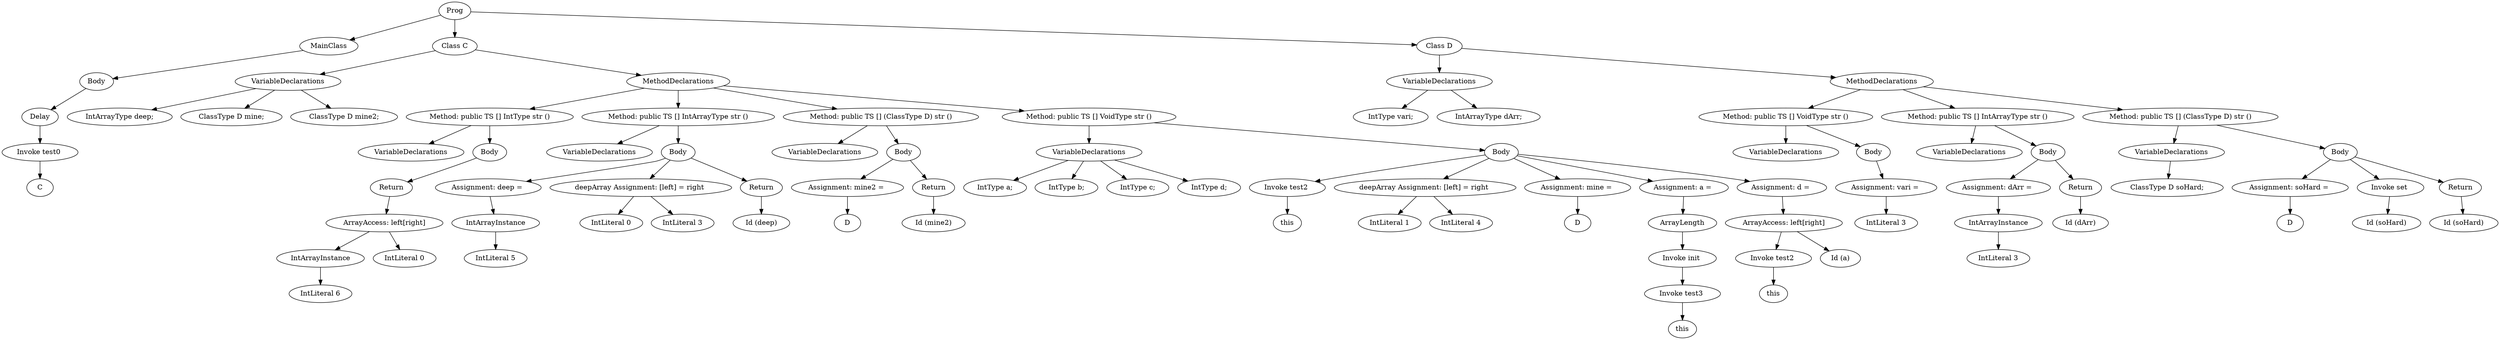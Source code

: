 digraph {
6  [label = "C"];
5 -> 6
5  [label = " Invoke test0  "];
4 -> 5
4  [label = "Delay"];
3 -> 4
3  [label = "Body"];
2 -> 3
2  [label = "MainClass"];
13  [label = " IntArrayType deep; "];
14  [label = " ClassType D mine; "];
15  [label = " ClassType D mine2; "];
12 -> 15
12 -> 14
12 -> 13
12  [label = "VariableDeclarations"];
19  [label = "VariableDeclarations"];
25  [label = "IntLiteral 6"];
24 -> 25
24  [label = "IntArrayInstance"];
27  [label = "IntLiteral 0"];
23 -> 27
23 -> 24
23  [label = "ArrayAccess: left[right]"];
22 -> 23
22  [label = "Return"];
21 -> 22
21  [label = "Body"];
18 -> 21
18 -> 19
18  [label = "Method: public TS [] IntType str ()"];
33  [label = "VariableDeclarations"];
38  [label = "IntLiteral 5"];
37 -> 38
37  [label = "IntArrayInstance"];
36 -> 37
36  [label = "Assignment: deep = "];
42  [label = "IntLiteral 0"];
43  [label = "IntLiteral 3"];
41 -> 43
41 -> 42
41  [label = "deepArray Assignment: [left] = right "];
46  [label = " Id (deep) "];
45 -> 46
45  [label = "Return"];
35 -> 45
35 -> 41
35 -> 36
35  [label = "Body"];
32 -> 35
32 -> 33
32  [label = "Method: public TS [] IntArrayType str ()"];
51  [label = "VariableDeclarations"];
55  [label = "D"];
54 -> 55
54  [label = "Assignment: mine2 = "];
58  [label = " Id (mine2) "];
57 -> 58
57  [label = "Return"];
53 -> 57
53 -> 54
53  [label = "Body"];
50 -> 53
50 -> 51
50  [label = "Method: public TS [] (ClassType D) str ()"];
64  [label = " IntType a; "];
65  [label = " IntType b; "];
66  [label = " IntType c; "];
67  [label = " IntType d; "];
63 -> 67
63 -> 66
63 -> 65
63 -> 64
63  [label = "VariableDeclarations"];
71  [label = "this"];
70 -> 71
70  [label = " Invoke test2  "];
74  [label = "IntLiteral 1"];
75  [label = "IntLiteral 4"];
73 -> 75
73 -> 74
73  [label = "deepArray Assignment: [left] = right "];
78  [label = "D"];
77 -> 78
77  [label = "Assignment: mine = "];
84  [label = "this"];
83 -> 84
83  [label = " Invoke test3  "];
82 -> 83
82  [label = " Invoke init  "];
81 -> 82
81  [label = "ArrayLength"];
80 -> 81
80  [label = "Assignment: a = "];
92  [label = "this"];
91 -> 92
91  [label = " Invoke test2  "];
94  [label = " Id (a) "];
90 -> 94
90 -> 91
90  [label = "ArrayAccess: left[right]"];
89 -> 90
89  [label = "Assignment: d = "];
69 -> 89
69 -> 80
69 -> 77
69 -> 73
69 -> 70
69  [label = "Body"];
62 -> 69
62 -> 63
62  [label = "Method: public TS [] VoidType str ()"];
17 -> 62
17 -> 50
17 -> 32
17 -> 18
17  [label = "MethodDeclarations"];
11 -> 17
11 -> 12
11  [label = "Class C"];
103  [label = " IntType vari; "];
104  [label = " IntArrayType dArr; "];
102 -> 104
102 -> 103
102  [label = "VariableDeclarations"];
108  [label = "VariableDeclarations"];
112  [label = "IntLiteral 3"];
111 -> 112
111  [label = "Assignment: vari = "];
110 -> 111
110  [label = "Body"];
107 -> 110
107 -> 108
107  [label = "Method: public TS [] VoidType str ()"];
117  [label = "VariableDeclarations"];
122  [label = "IntLiteral 3"];
121 -> 122
121  [label = "IntArrayInstance"];
120 -> 121
120  [label = "Assignment: dArr = "];
126  [label = " Id (dArr) "];
125 -> 126
125  [label = "Return"];
119 -> 125
119 -> 120
119  [label = "Body"];
116 -> 119
116 -> 117
116  [label = "Method: public TS [] IntArrayType str ()"];
132  [label = " ClassType D soHard; "];
131 -> 132
131  [label = "VariableDeclarations"];
136  [label = "D"];
135 -> 136
135  [label = "Assignment: soHard = "];
139  [label = " Id (soHard) "];
138 -> 139
138  [label = " Invoke set  "];
142  [label = " Id (soHard) "];
141 -> 142
141  [label = "Return"];
134 -> 141
134 -> 138
134 -> 135
134  [label = "Body"];
130 -> 134
130 -> 131
130  [label = "Method: public TS [] (ClassType D) str ()"];
106 -> 130
106 -> 116
106 -> 107
106  [label = "MethodDeclarations"];
101 -> 106
101 -> 102
101  [label = "Class D"];
1 -> 101
1 -> 11
1 -> 2
1  [label = "Prog"];
}
